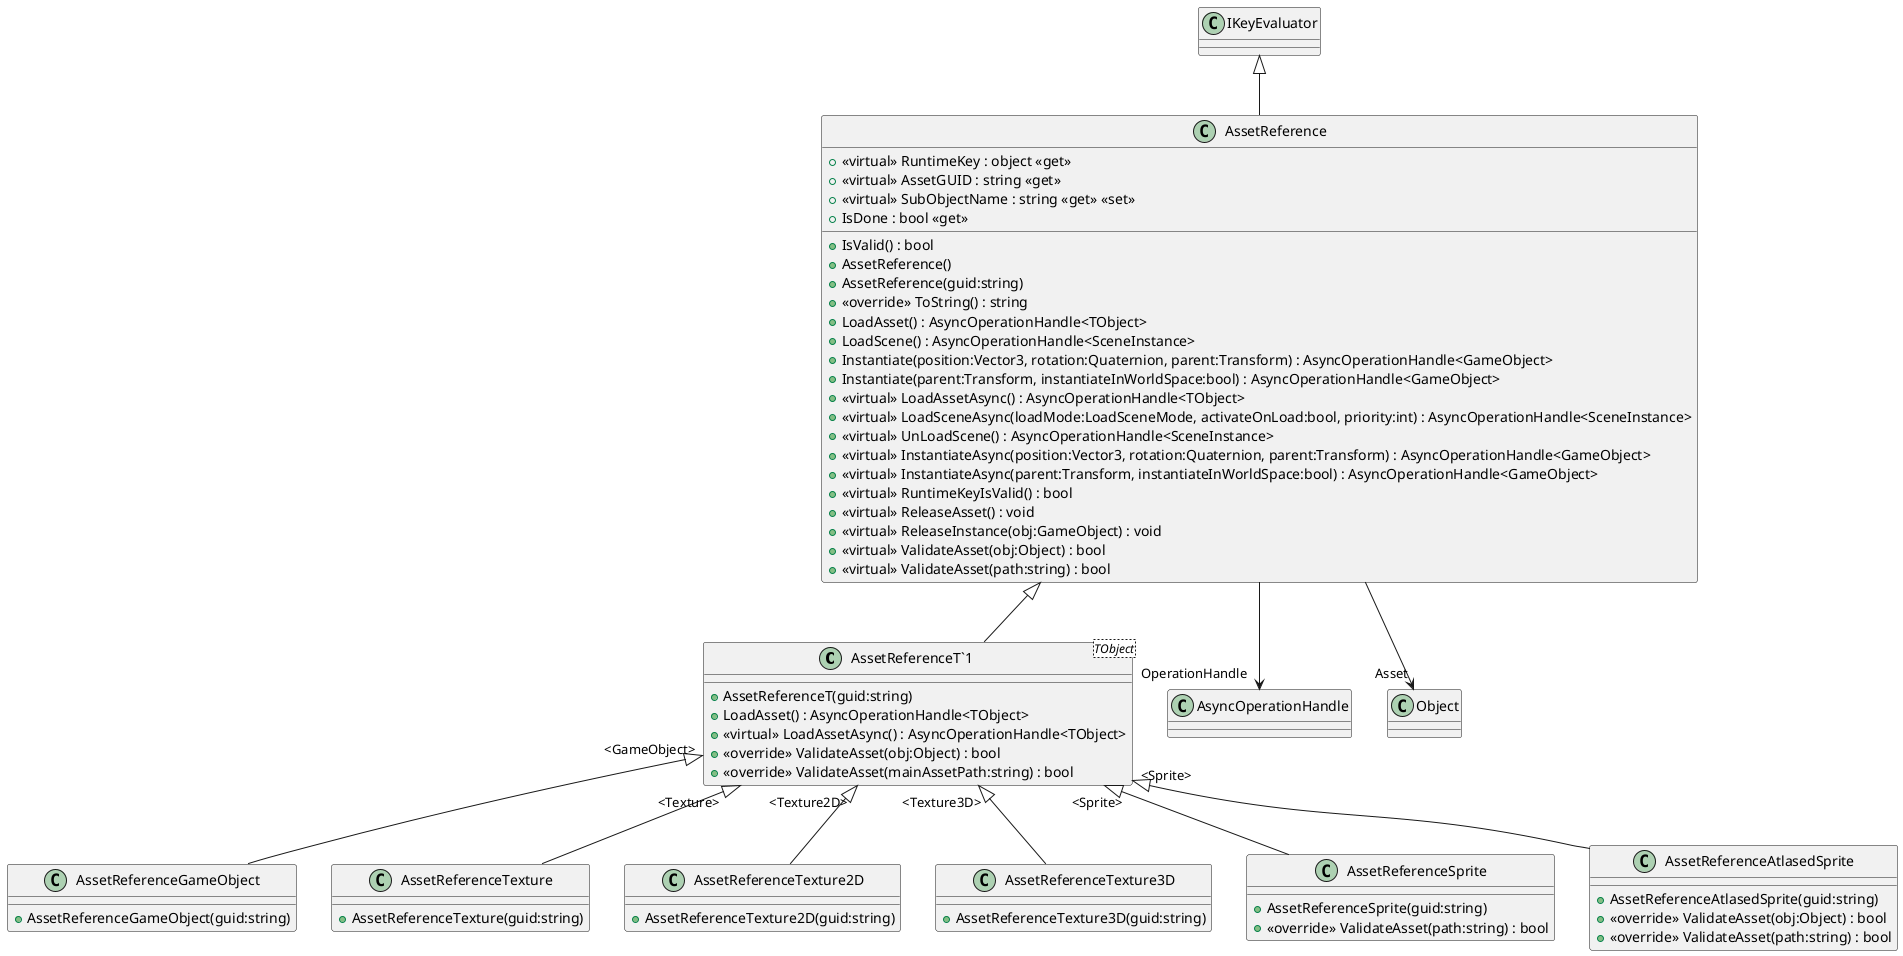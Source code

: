 @startuml
class "AssetReferenceT`1"<TObject> {
    + AssetReferenceT(guid:string)
    + LoadAsset() : AsyncOperationHandle<TObject>
    + <<virtual>> LoadAssetAsync() : AsyncOperationHandle<TObject>
    + <<override>> ValidateAsset(obj:Object) : bool
    + <<override>> ValidateAsset(mainAssetPath:string) : bool
}
class AssetReferenceGameObject {
    + AssetReferenceGameObject(guid:string)
}
class AssetReferenceTexture {
    + AssetReferenceTexture(guid:string)
}
class AssetReferenceTexture2D {
    + AssetReferenceTexture2D(guid:string)
}
class AssetReferenceTexture3D {
    + AssetReferenceTexture3D(guid:string)
}
class AssetReferenceSprite {
    + AssetReferenceSprite(guid:string)
    + <<override>> ValidateAsset(path:string) : bool
}
class AssetReferenceAtlasedSprite {
    + AssetReferenceAtlasedSprite(guid:string)
    + <<override>> ValidateAsset(obj:Object) : bool
    + <<override>> ValidateAsset(path:string) : bool
}
class AssetReference {
    + <<virtual>> RuntimeKey : object <<get>>
    + <<virtual>> AssetGUID : string <<get>>
    + <<virtual>> SubObjectName : string <<get>> <<set>>
    + IsValid() : bool
    + IsDone : bool <<get>>
    + AssetReference()
    + AssetReference(guid:string)
    + <<override>> ToString() : string
    + LoadAsset() : AsyncOperationHandle<TObject>
    + LoadScene() : AsyncOperationHandle<SceneInstance>
    + Instantiate(position:Vector3, rotation:Quaternion, parent:Transform) : AsyncOperationHandle<GameObject>
    + Instantiate(parent:Transform, instantiateInWorldSpace:bool) : AsyncOperationHandle<GameObject>
    + <<virtual>> LoadAssetAsync() : AsyncOperationHandle<TObject>
    + <<virtual>> LoadSceneAsync(loadMode:LoadSceneMode, activateOnLoad:bool, priority:int) : AsyncOperationHandle<SceneInstance>
    + <<virtual>> UnLoadScene() : AsyncOperationHandle<SceneInstance>
    + <<virtual>> InstantiateAsync(position:Vector3, rotation:Quaternion, parent:Transform) : AsyncOperationHandle<GameObject>
    + <<virtual>> InstantiateAsync(parent:Transform, instantiateInWorldSpace:bool) : AsyncOperationHandle<GameObject>
    + <<virtual>> RuntimeKeyIsValid() : bool
    + <<virtual>> ReleaseAsset() : void
    + <<virtual>> ReleaseInstance(obj:GameObject) : void
    + <<virtual>> ValidateAsset(obj:Object) : bool
    + <<virtual>> ValidateAsset(path:string) : bool
}
AssetReference <|-- "AssetReferenceT`1"
"AssetReferenceT`1" "<GameObject>" <|-- AssetReferenceGameObject
"AssetReferenceT`1" "<Texture>" <|-- AssetReferenceTexture
"AssetReferenceT`1" "<Texture2D>" <|-- AssetReferenceTexture2D
"AssetReferenceT`1" "<Texture3D>" <|-- AssetReferenceTexture3D
"AssetReferenceT`1" "<Sprite>" <|-- AssetReferenceSprite
"AssetReferenceT`1" "<Sprite>" <|-- AssetReferenceAtlasedSprite
IKeyEvaluator <|-- AssetReference
AssetReference --> "OperationHandle" AsyncOperationHandle
AssetReference --> "Asset" Object
@enduml
